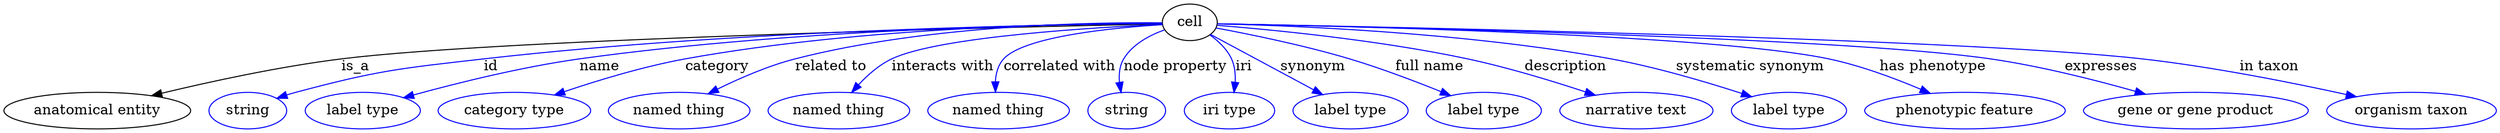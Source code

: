 digraph {
	graph [bb="0,0,1991.8,123"];
	node [label="\N"];
	cell	 [height=0.5,
		label=cell,
		pos="950.14,105",
		width=0.75];
	"anatomical entity"	 [height=0.5,
		pos="72.144,18",
		width=2.004];
	cell -> "anatomical entity"	 [label=is_a,
		lp="282.14,61.5",
		pos="e,117.06,32.232 923.14,104.28 813.36,101.26 400.23,88.764 271.14,69 221.58,61.412 166.44,46.777 126.79,35.124"];
	id	 [color=blue,
		height=0.5,
		label=string,
		pos="193.14,18",
		width=0.84854];
	cell -> id	 [color=blue,
		label=id,
		lp="394.64,61.5",
		pos="e,216.93,29.705 923.15,104.65 841.98,103.29 593.16,96.976 389.14,69 318.93,59.372 300.51,58 233.14,36 230.88,35.262 228.58,34.436 \
226.28,33.555",
		style=solid];
	name	 [color=blue,
		height=0.5,
		label="label type",
		pos="287.14,18",
		width=1.2638];
	cell -> name	 [color=blue,
		label=name,
		lp="484.64,61.5",
		pos="e,321.19,29.946 923.08,104.67 849.6,103.42 640.35,97.414 469.14,69 421.06,61.02 367.5,45.131 331.01,33.198",
		style=solid];
	category	 [color=blue,
		height=0.5,
		label="category type",
		pos="409.14,18",
		width=1.6249];
	cell -> category	 [color=blue,
		label=category,
		lp="580.64,61.5",
		pos="e,443.75,32.587 923.18,103.38 846.35,98.62 627.4,84.091 557.14,69 521.33,61.308 482.21,47.581 453.19,36.305",
		style=solid];
	"related to"	 [color=blue,
		height=0.5,
		label="named thing",
		pos="541.14,18",
		width=1.5346];
	cell -> "related to"	 [color=blue,
		label="related to",
		lp="672.14,61.5",
		pos="e,567.77,34.032 923.11,102.96 858.73,97.917 697.91,84.167 646.14,69 621.97,61.917 596.51,49.687 576.72,38.979",
		style=solid];
	"interacts with"	 [color=blue,
		height=0.5,
		label="named thing",
		pos="669.14,18",
		width=1.5346];
	cell -> "interacts with"	 [color=blue,
		label="interacts with",
		lp="760.14,61.5",
		pos="e,682.81,35.512 923.16,102.73 870.91,98.009 757.97,86.125 723.14,69 710.54,62.803 698.89,52.651 689.66,43.029",
		style=solid];
	"correlated with"	 [color=blue,
		height=0.5,
		label="named thing",
		pos="797.14,18",
		width=1.5346];
	cell -> "correlated with"	 [color=blue,
		label="correlated with",
		lp="850.14,61.5",
		pos="e,796.94,36.273 923.54,101.52 887.26,96.247 824.94,85.094 809.14,69 803.23,62.974 800.03,54.614 798.35,46.405",
		style=solid];
	"node property"	 [color=blue,
		height=0.5,
		label=string,
		pos="901.14,18",
		width=0.84854];
	cell -> "node property"	 [color=blue,
		label="node property",
		lp="936.14,61.5",
		pos="e,895.69,35.958 927.16,95.343 916.26,89.455 904.31,80.768 898.14,69 894.48,62.008 893.73,53.713 894.3,45.867",
		style=solid];
	iri	 [color=blue,
		height=0.5,
		label="iri type",
		pos="986.14,18",
		width=1.011];
	cell -> iri	 [color=blue,
		label=iri,
		lp="989.64,61.5",
		pos="e,985.52,36.08 964.87,89.638 969.84,83.633 974.94,76.412 978.14,69 981.23,61.875 983.14,53.732 984.32,46.076",
		style=solid];
	synonym	 [color=blue,
		height=0.5,
		label="label type",
		pos="1086.1,18",
		width=1.2638];
	cell -> synonym	 [color=blue,
		label=synonym,
		lp="1052.6,61.5",
		pos="e,1062.1,33.375 969.63,92.535 991.54,78.52 1027.5,55.538 1053.6,38.793",
		style=solid];
	"full name"	 [color=blue,
		height=0.5,
		label="label type",
		pos="1195.1,18",
		width=1.2638];
	cell -> "full name"	 [color=blue,
		label="full name",
		lp="1143.6,61.5",
		pos="e,1166.9,32.268 975.82,99.269 1002.7,92.976 1045.9,82.018 1082.1,69 1107.9,59.74 1136,47.093 1157.7,36.711",
		style=solid];
	description	 [color=blue,
		height=0.5,
		label="narrative text",
		pos="1316.1,18",
		width=1.6068];
	cell -> description	 [color=blue,
		label=description,
		lp="1252.6,61.5",
		pos="e,1281.4,32.525 977.02,102.31 1019.4,97.707 1104.2,87.027 1174.1,69 1207.6,60.38 1244.3,47.097 1272,36.249",
		style=solid];
	"systematic synonym"	 [color=blue,
		height=0.5,
		label="label type",
		pos="1437.1,18",
		width=1.2638];
	cell -> "systematic synonym"	 [color=blue,
		label="systematic synonym",
		lp="1394.1,61.5",
		pos="e,1405.5,31.036 977.12,104.14 1034.7,101.87 1173.7,94.029 1287.1,69 1324.8,60.697 1366.2,46.199 1395.9,34.778",
		style=solid];
	"has phenotype"	 [color=blue,
		height=0.5,
		label="phenotypic feature",
		pos="1577.1,18",
		width=2.1304];
	cell -> "has phenotype"	 [color=blue,
		label="has phenotype",
		lp="1539.6,61.5",
		pos="e,1545.5,34.468 977.41,104.21 1068.6,101.37 1362.3,90.724 1454.1,69 1482.5,62.291 1512.8,49.814 1536.2,38.881",
		style=solid];
	expresses	 [color=blue,
		height=0.5,
		label="gene or gene product",
		pos="1757.1,18",
		width=2.3651];
	cell -> expresses	 [color=blue,
		label=expresses,
		lp="1673.1,61.5",
		pos="e,1714.2,33.582 977.46,104.28 1083,101.35 1464,89.576 1583.1,69 1624.6,61.835 1670.3,48.229 1704.4,36.871",
		style=solid];
	"in taxon"	 [color=blue,
		height=0.5,
		label="organism taxon",
		pos="1926.1,18",
		width=1.8234];
	cell -> "in taxon"	 [color=blue,
		label="in taxon",
		lp="1806.6,61.5",
		pos="e,1880.5,31.025 977.25,104.33 1094.5,101.33 1558.5,88.435 1703.1,69 1761,61.231 1825.8,45.586 1870.7,33.662",
		style=solid];
}
